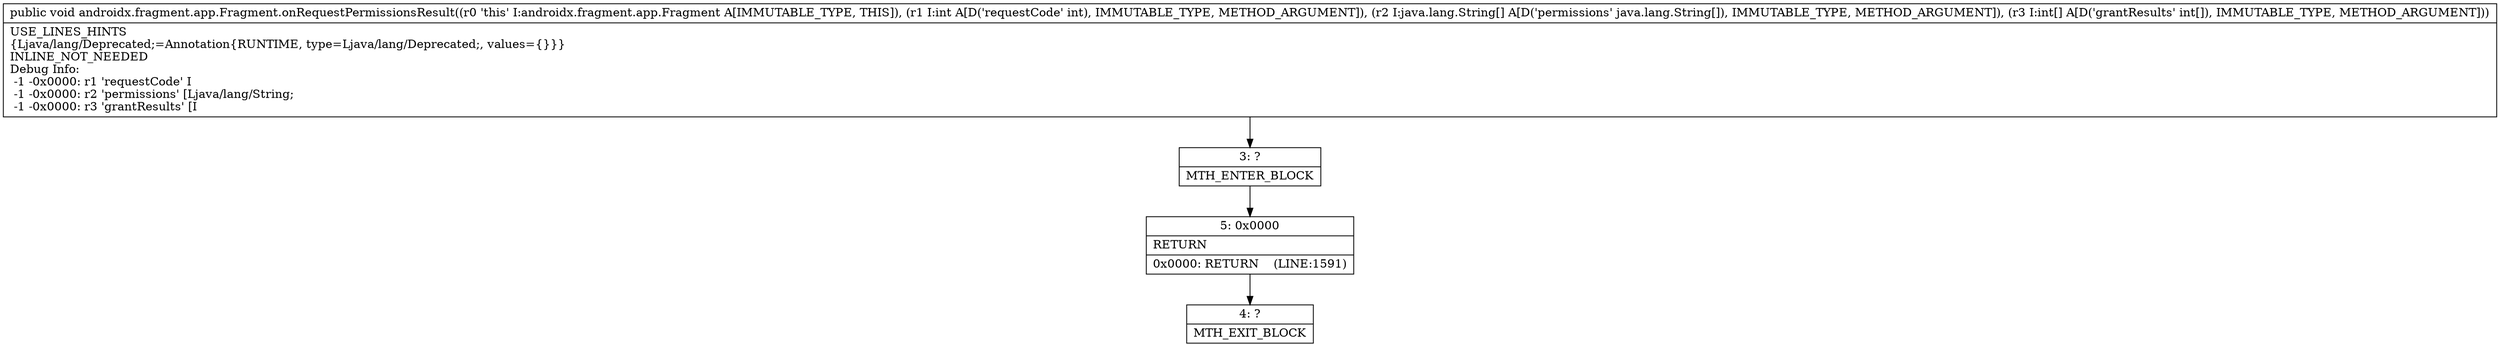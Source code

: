 digraph "CFG forandroidx.fragment.app.Fragment.onRequestPermissionsResult(I[Ljava\/lang\/String;[I)V" {
Node_3 [shape=record,label="{3\:\ ?|MTH_ENTER_BLOCK\l}"];
Node_5 [shape=record,label="{5\:\ 0x0000|RETURN\l|0x0000: RETURN    (LINE:1591)\l}"];
Node_4 [shape=record,label="{4\:\ ?|MTH_EXIT_BLOCK\l}"];
MethodNode[shape=record,label="{public void androidx.fragment.app.Fragment.onRequestPermissionsResult((r0 'this' I:androidx.fragment.app.Fragment A[IMMUTABLE_TYPE, THIS]), (r1 I:int A[D('requestCode' int), IMMUTABLE_TYPE, METHOD_ARGUMENT]), (r2 I:java.lang.String[] A[D('permissions' java.lang.String[]), IMMUTABLE_TYPE, METHOD_ARGUMENT]), (r3 I:int[] A[D('grantResults' int[]), IMMUTABLE_TYPE, METHOD_ARGUMENT]))  | USE_LINES_HINTS\l\{Ljava\/lang\/Deprecated;=Annotation\{RUNTIME, type=Ljava\/lang\/Deprecated;, values=\{\}\}\}\lINLINE_NOT_NEEDED\lDebug Info:\l  \-1 \-0x0000: r1 'requestCode' I\l  \-1 \-0x0000: r2 'permissions' [Ljava\/lang\/String;\l  \-1 \-0x0000: r3 'grantResults' [I\l}"];
MethodNode -> Node_3;Node_3 -> Node_5;
Node_5 -> Node_4;
}

